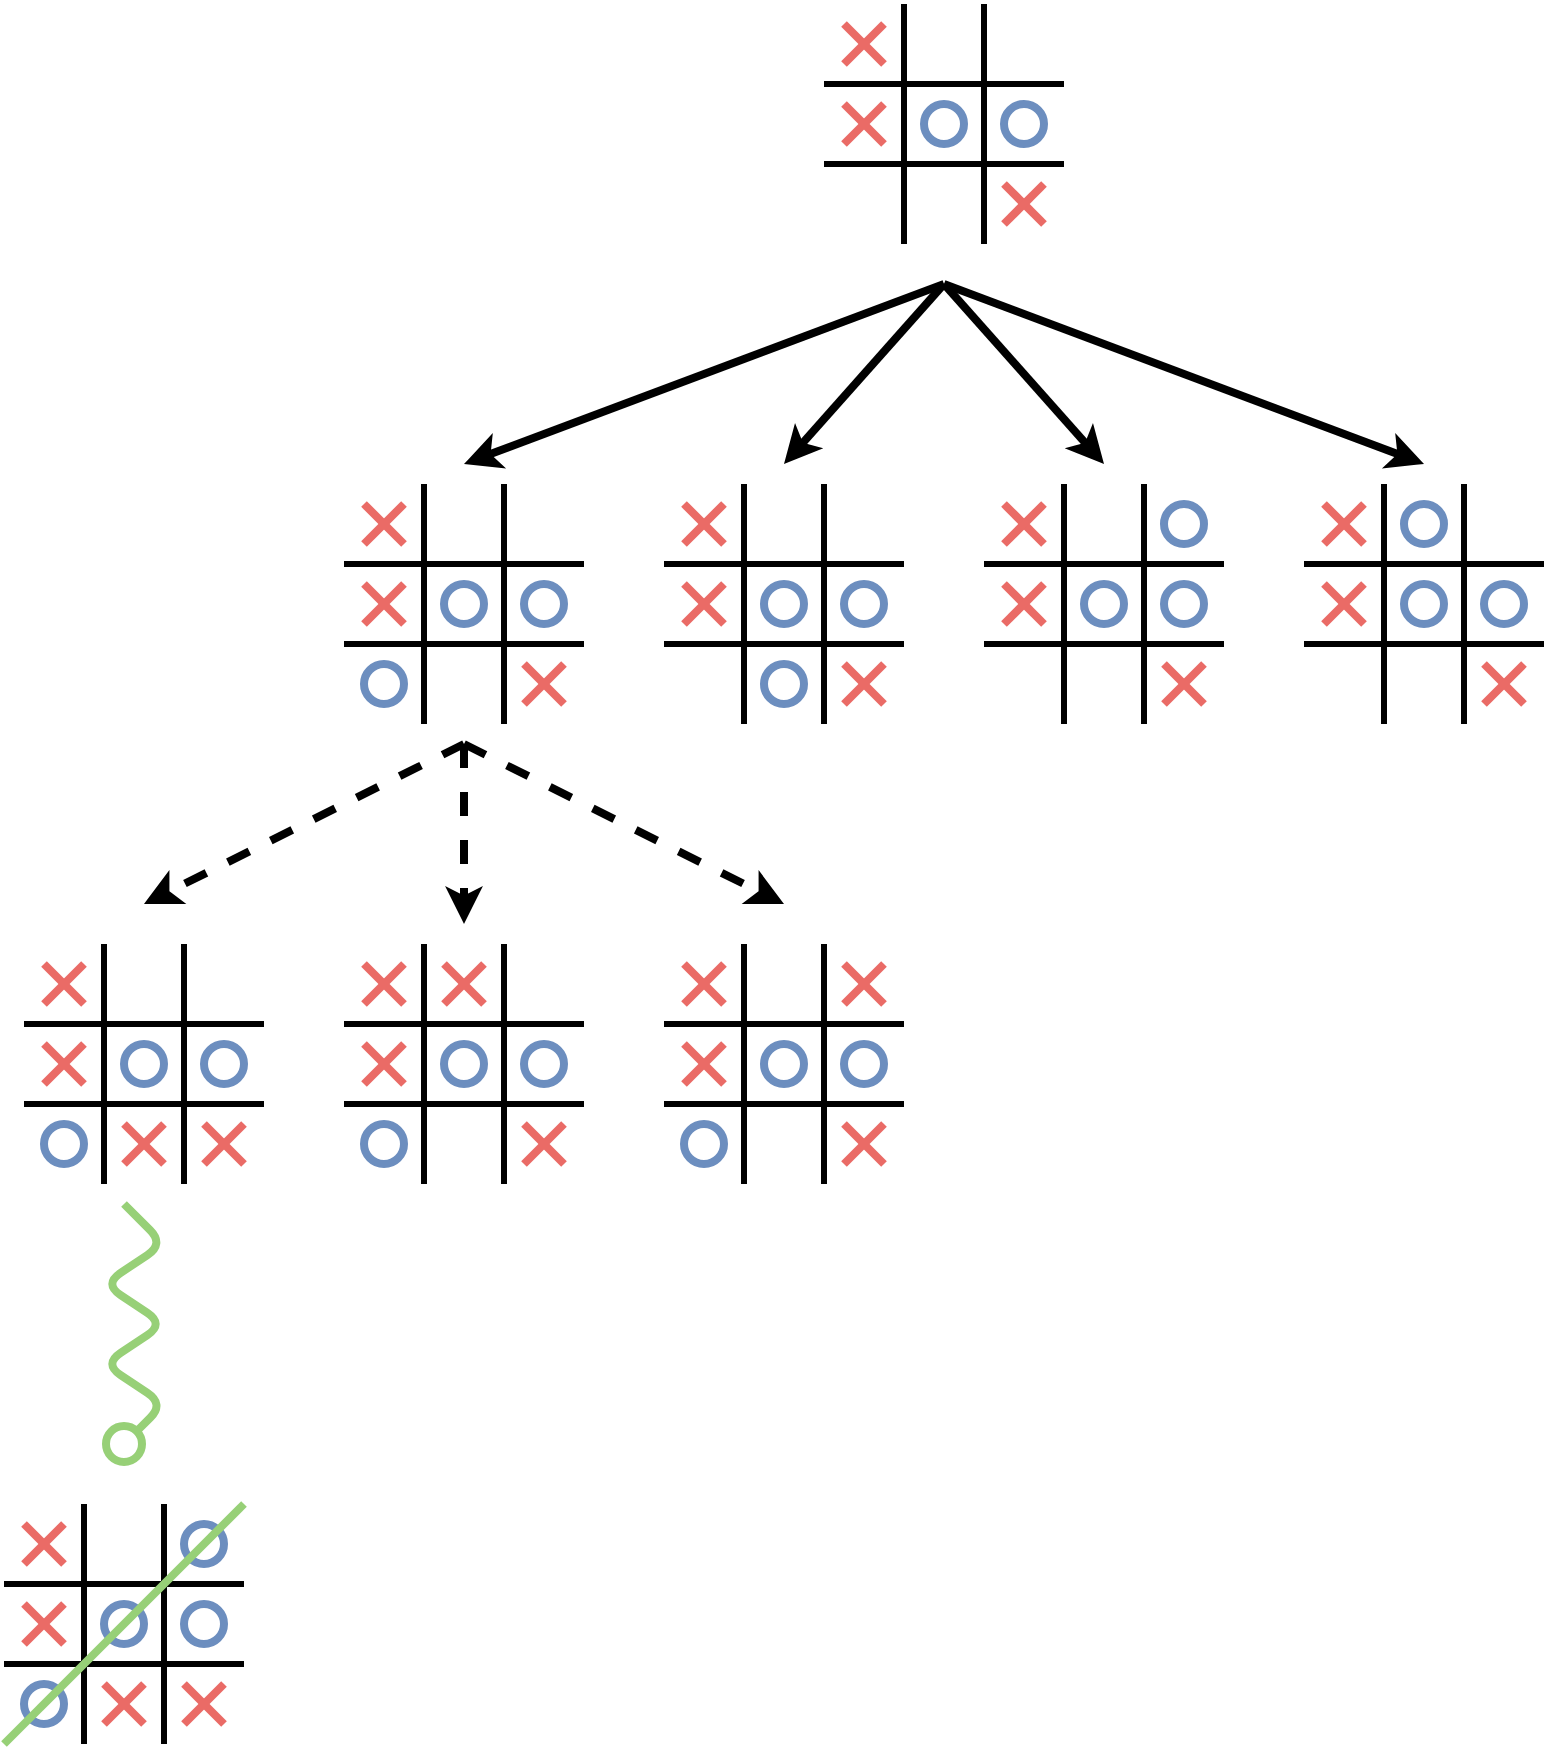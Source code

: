<mxfile version="24.4.4" type="github">
  <diagram name="Page-1" id="SISweQ8Bqux42_zxr5zN">
    <mxGraphModel dx="2537" dy="919" grid="1" gridSize="10" guides="1" tooltips="1" connect="1" arrows="1" fold="1" page="1" pageScale="1" pageWidth="850" pageHeight="1100" math="0" shadow="0">
      <root>
        <mxCell id="0" />
        <mxCell id="1" parent="0" />
        <mxCell id="MDt-v6_xJpglvtA8Ejr1-1" value="" style="endArrow=none;html=1;rounded=0;strokeWidth=3;fontSize=15;" edge="1" parent="1">
          <mxGeometry width="50" height="50" relative="1" as="geometry">
            <mxPoint x="410" y="220" as="sourcePoint" />
            <mxPoint x="410" y="100" as="targetPoint" />
          </mxGeometry>
        </mxCell>
        <mxCell id="MDt-v6_xJpglvtA8Ejr1-2" value="" style="endArrow=none;html=1;rounded=0;strokeWidth=3;fontSize=15;" edge="1" parent="1">
          <mxGeometry width="50" height="50" relative="1" as="geometry">
            <mxPoint x="370" y="180" as="sourcePoint" />
            <mxPoint x="490" y="180" as="targetPoint" />
          </mxGeometry>
        </mxCell>
        <mxCell id="MDt-v6_xJpglvtA8Ejr1-3" value="" style="endArrow=none;html=1;rounded=0;strokeWidth=3;fontSize=15;" edge="1" parent="1">
          <mxGeometry width="50" height="50" relative="1" as="geometry">
            <mxPoint x="450" y="220" as="sourcePoint" />
            <mxPoint x="450" y="100" as="targetPoint" />
          </mxGeometry>
        </mxCell>
        <mxCell id="MDt-v6_xJpglvtA8Ejr1-4" value="" style="endArrow=none;html=1;rounded=0;strokeWidth=3;fontSize=15;" edge="1" parent="1">
          <mxGeometry width="50" height="50" relative="1" as="geometry">
            <mxPoint x="370" y="140" as="sourcePoint" />
            <mxPoint x="490" y="140" as="targetPoint" />
          </mxGeometry>
        </mxCell>
        <mxCell id="MDt-v6_xJpglvtA8Ejr1-5" value="" style="ellipse;whiteSpace=wrap;html=1;perimeterSpacing=0;strokeWidth=4;fillColor=none;strokeColor=#6c8ebf;fontSize=15;" vertex="1" parent="1">
          <mxGeometry x="460" y="150" width="20" height="20" as="geometry" />
        </mxCell>
        <mxCell id="MDt-v6_xJpglvtA8Ejr1-6" value="" style="endArrow=none;html=1;rounded=0;strokeWidth=4;strokeColor=#EA6B66;fontSize=15;" edge="1" parent="1">
          <mxGeometry width="50" height="50" relative="1" as="geometry">
            <mxPoint x="460" y="190" as="sourcePoint" />
            <mxPoint x="480" y="210" as="targetPoint" />
          </mxGeometry>
        </mxCell>
        <mxCell id="MDt-v6_xJpglvtA8Ejr1-7" value="" style="endArrow=none;html=1;rounded=0;strokeWidth=4;strokeColor=#EA6B66;fontSize=15;" edge="1" parent="1">
          <mxGeometry width="50" height="50" relative="1" as="geometry">
            <mxPoint x="460" y="210" as="sourcePoint" />
            <mxPoint x="480" y="190" as="targetPoint" />
          </mxGeometry>
        </mxCell>
        <mxCell id="MDt-v6_xJpglvtA8Ejr1-8" value="" style="endArrow=none;html=1;rounded=0;strokeWidth=4;strokeColor=#EA6B66;fontSize=15;" edge="1" parent="1">
          <mxGeometry width="50" height="50" relative="1" as="geometry">
            <mxPoint x="380" y="110" as="sourcePoint" />
            <mxPoint x="400" y="130" as="targetPoint" />
          </mxGeometry>
        </mxCell>
        <mxCell id="MDt-v6_xJpglvtA8Ejr1-9" value="" style="endArrow=none;html=1;rounded=0;strokeWidth=4;strokeColor=#EA6B66;fontSize=15;" edge="1" parent="1">
          <mxGeometry width="50" height="50" relative="1" as="geometry">
            <mxPoint x="380" y="130" as="sourcePoint" />
            <mxPoint x="400" y="110" as="targetPoint" />
          </mxGeometry>
        </mxCell>
        <mxCell id="MDt-v6_xJpglvtA8Ejr1-10" value="" style="ellipse;whiteSpace=wrap;html=1;perimeterSpacing=0;strokeWidth=4;fillColor=none;strokeColor=#6c8ebf;fontSize=15;" vertex="1" parent="1">
          <mxGeometry x="420" y="150" width="20" height="20" as="geometry" />
        </mxCell>
        <mxCell id="MDt-v6_xJpglvtA8Ejr1-11" value="" style="endArrow=none;html=1;rounded=0;strokeWidth=4;strokeColor=#EA6B66;fontSize=15;" edge="1" parent="1">
          <mxGeometry width="50" height="50" relative="1" as="geometry">
            <mxPoint x="380" y="150" as="sourcePoint" />
            <mxPoint x="400" y="170" as="targetPoint" />
          </mxGeometry>
        </mxCell>
        <mxCell id="MDt-v6_xJpglvtA8Ejr1-12" value="" style="endArrow=none;html=1;rounded=0;strokeWidth=4;strokeColor=#EA6B66;fontSize=15;" edge="1" parent="1">
          <mxGeometry width="50" height="50" relative="1" as="geometry">
            <mxPoint x="380" y="170" as="sourcePoint" />
            <mxPoint x="400" y="150" as="targetPoint" />
          </mxGeometry>
        </mxCell>
        <mxCell id="MDt-v6_xJpglvtA8Ejr1-13" value="" style="endArrow=none;html=1;rounded=0;strokeWidth=3;fontSize=15;" edge="1" parent="1">
          <mxGeometry width="50" height="50" relative="1" as="geometry">
            <mxPoint x="330" y="460" as="sourcePoint" />
            <mxPoint x="330" y="340" as="targetPoint" />
          </mxGeometry>
        </mxCell>
        <mxCell id="MDt-v6_xJpglvtA8Ejr1-14" value="" style="endArrow=none;html=1;rounded=0;strokeWidth=3;fontSize=15;" edge="1" parent="1">
          <mxGeometry width="50" height="50" relative="1" as="geometry">
            <mxPoint x="290" y="420" as="sourcePoint" />
            <mxPoint x="410" y="420" as="targetPoint" />
          </mxGeometry>
        </mxCell>
        <mxCell id="MDt-v6_xJpglvtA8Ejr1-15" value="" style="endArrow=none;html=1;rounded=0;strokeWidth=3;fontSize=15;" edge="1" parent="1">
          <mxGeometry width="50" height="50" relative="1" as="geometry">
            <mxPoint x="370" y="460" as="sourcePoint" />
            <mxPoint x="370" y="340" as="targetPoint" />
          </mxGeometry>
        </mxCell>
        <mxCell id="MDt-v6_xJpglvtA8Ejr1-16" value="" style="endArrow=none;html=1;rounded=0;strokeWidth=3;fontSize=15;" edge="1" parent="1">
          <mxGeometry width="50" height="50" relative="1" as="geometry">
            <mxPoint x="290" y="380" as="sourcePoint" />
            <mxPoint x="410" y="380" as="targetPoint" />
          </mxGeometry>
        </mxCell>
        <mxCell id="MDt-v6_xJpglvtA8Ejr1-17" value="" style="ellipse;whiteSpace=wrap;html=1;perimeterSpacing=0;strokeWidth=4;fillColor=none;strokeColor=#6c8ebf;fontSize=15;" vertex="1" parent="1">
          <mxGeometry x="380" y="390" width="20" height="20" as="geometry" />
        </mxCell>
        <mxCell id="MDt-v6_xJpglvtA8Ejr1-18" value="" style="endArrow=none;html=1;rounded=0;strokeWidth=4;strokeColor=#EA6B66;fontSize=15;" edge="1" parent="1">
          <mxGeometry width="50" height="50" relative="1" as="geometry">
            <mxPoint x="380" y="430" as="sourcePoint" />
            <mxPoint x="400" y="450" as="targetPoint" />
          </mxGeometry>
        </mxCell>
        <mxCell id="MDt-v6_xJpglvtA8Ejr1-19" value="" style="endArrow=none;html=1;rounded=0;strokeWidth=4;strokeColor=#EA6B66;fontSize=15;" edge="1" parent="1">
          <mxGeometry width="50" height="50" relative="1" as="geometry">
            <mxPoint x="380" y="450" as="sourcePoint" />
            <mxPoint x="400" y="430" as="targetPoint" />
          </mxGeometry>
        </mxCell>
        <mxCell id="MDt-v6_xJpglvtA8Ejr1-20" value="" style="endArrow=none;html=1;rounded=0;strokeWidth=4;strokeColor=#EA6B66;fontSize=15;" edge="1" parent="1">
          <mxGeometry width="50" height="50" relative="1" as="geometry">
            <mxPoint x="300" y="350" as="sourcePoint" />
            <mxPoint x="320" y="370" as="targetPoint" />
          </mxGeometry>
        </mxCell>
        <mxCell id="MDt-v6_xJpglvtA8Ejr1-21" value="" style="endArrow=none;html=1;rounded=0;strokeWidth=4;strokeColor=#EA6B66;fontSize=15;" edge="1" parent="1">
          <mxGeometry width="50" height="50" relative="1" as="geometry">
            <mxPoint x="300" y="370" as="sourcePoint" />
            <mxPoint x="320" y="350" as="targetPoint" />
          </mxGeometry>
        </mxCell>
        <mxCell id="MDt-v6_xJpglvtA8Ejr1-22" value="" style="ellipse;whiteSpace=wrap;html=1;perimeterSpacing=0;strokeWidth=4;fillColor=none;strokeColor=#6c8ebf;fontSize=15;" vertex="1" parent="1">
          <mxGeometry x="340" y="390" width="20" height="20" as="geometry" />
        </mxCell>
        <mxCell id="MDt-v6_xJpglvtA8Ejr1-23" value="" style="endArrow=none;html=1;rounded=0;strokeWidth=4;strokeColor=#EA6B66;fontSize=15;" edge="1" parent="1">
          <mxGeometry width="50" height="50" relative="1" as="geometry">
            <mxPoint x="300" y="390" as="sourcePoint" />
            <mxPoint x="320" y="410" as="targetPoint" />
          </mxGeometry>
        </mxCell>
        <mxCell id="MDt-v6_xJpglvtA8Ejr1-24" value="" style="endArrow=none;html=1;rounded=0;strokeWidth=4;strokeColor=#EA6B66;fontSize=15;" edge="1" parent="1">
          <mxGeometry width="50" height="50" relative="1" as="geometry">
            <mxPoint x="300" y="410" as="sourcePoint" />
            <mxPoint x="320" y="390" as="targetPoint" />
          </mxGeometry>
        </mxCell>
        <mxCell id="MDt-v6_xJpglvtA8Ejr1-25" value="" style="endArrow=none;html=1;rounded=0;strokeWidth=3;fontSize=15;" edge="1" parent="1">
          <mxGeometry width="50" height="50" relative="1" as="geometry">
            <mxPoint x="170" y="460" as="sourcePoint" />
            <mxPoint x="170" y="340" as="targetPoint" />
          </mxGeometry>
        </mxCell>
        <mxCell id="MDt-v6_xJpglvtA8Ejr1-26" value="" style="endArrow=none;html=1;rounded=0;strokeWidth=3;fontSize=15;" edge="1" parent="1">
          <mxGeometry width="50" height="50" relative="1" as="geometry">
            <mxPoint x="130" y="420" as="sourcePoint" />
            <mxPoint x="250" y="420" as="targetPoint" />
          </mxGeometry>
        </mxCell>
        <mxCell id="MDt-v6_xJpglvtA8Ejr1-27" value="" style="endArrow=none;html=1;rounded=0;strokeWidth=3;fontSize=15;" edge="1" parent="1">
          <mxGeometry width="50" height="50" relative="1" as="geometry">
            <mxPoint x="210" y="460" as="sourcePoint" />
            <mxPoint x="210" y="340" as="targetPoint" />
          </mxGeometry>
        </mxCell>
        <mxCell id="MDt-v6_xJpglvtA8Ejr1-28" value="" style="endArrow=none;html=1;rounded=0;strokeWidth=3;fontSize=15;" edge="1" parent="1">
          <mxGeometry width="50" height="50" relative="1" as="geometry">
            <mxPoint x="130" y="380" as="sourcePoint" />
            <mxPoint x="250" y="380" as="targetPoint" />
          </mxGeometry>
        </mxCell>
        <mxCell id="MDt-v6_xJpglvtA8Ejr1-29" value="" style="ellipse;whiteSpace=wrap;html=1;perimeterSpacing=0;strokeWidth=4;fillColor=none;strokeColor=#6c8ebf;fontSize=15;" vertex="1" parent="1">
          <mxGeometry x="220" y="390" width="20" height="20" as="geometry" />
        </mxCell>
        <mxCell id="MDt-v6_xJpglvtA8Ejr1-30" value="" style="endArrow=none;html=1;rounded=0;strokeWidth=4;strokeColor=#EA6B66;fontSize=15;" edge="1" parent="1">
          <mxGeometry width="50" height="50" relative="1" as="geometry">
            <mxPoint x="220" y="430" as="sourcePoint" />
            <mxPoint x="240" y="450" as="targetPoint" />
          </mxGeometry>
        </mxCell>
        <mxCell id="MDt-v6_xJpglvtA8Ejr1-31" value="" style="endArrow=none;html=1;rounded=0;strokeWidth=4;strokeColor=#EA6B66;fontSize=15;" edge="1" parent="1">
          <mxGeometry width="50" height="50" relative="1" as="geometry">
            <mxPoint x="220" y="450" as="sourcePoint" />
            <mxPoint x="240" y="430" as="targetPoint" />
          </mxGeometry>
        </mxCell>
        <mxCell id="MDt-v6_xJpglvtA8Ejr1-32" value="" style="endArrow=none;html=1;rounded=0;strokeWidth=4;strokeColor=#EA6B66;fontSize=15;" edge="1" parent="1">
          <mxGeometry width="50" height="50" relative="1" as="geometry">
            <mxPoint x="140" y="350" as="sourcePoint" />
            <mxPoint x="160" y="370" as="targetPoint" />
          </mxGeometry>
        </mxCell>
        <mxCell id="MDt-v6_xJpglvtA8Ejr1-33" value="" style="endArrow=none;html=1;rounded=0;strokeWidth=4;strokeColor=#EA6B66;fontSize=15;" edge="1" parent="1">
          <mxGeometry width="50" height="50" relative="1" as="geometry">
            <mxPoint x="140" y="370" as="sourcePoint" />
            <mxPoint x="160" y="350" as="targetPoint" />
          </mxGeometry>
        </mxCell>
        <mxCell id="MDt-v6_xJpglvtA8Ejr1-34" value="" style="ellipse;whiteSpace=wrap;html=1;perimeterSpacing=0;strokeWidth=4;fillColor=none;strokeColor=#6c8ebf;fontSize=15;" vertex="1" parent="1">
          <mxGeometry x="180" y="390" width="20" height="20" as="geometry" />
        </mxCell>
        <mxCell id="MDt-v6_xJpglvtA8Ejr1-35" value="" style="endArrow=none;html=1;rounded=0;strokeWidth=4;strokeColor=#EA6B66;fontSize=15;" edge="1" parent="1">
          <mxGeometry width="50" height="50" relative="1" as="geometry">
            <mxPoint x="140" y="390" as="sourcePoint" />
            <mxPoint x="160" y="410" as="targetPoint" />
          </mxGeometry>
        </mxCell>
        <mxCell id="MDt-v6_xJpglvtA8Ejr1-36" value="" style="endArrow=none;html=1;rounded=0;strokeWidth=4;strokeColor=#EA6B66;fontSize=15;" edge="1" parent="1">
          <mxGeometry width="50" height="50" relative="1" as="geometry">
            <mxPoint x="140" y="410" as="sourcePoint" />
            <mxPoint x="160" y="390" as="targetPoint" />
          </mxGeometry>
        </mxCell>
        <mxCell id="MDt-v6_xJpglvtA8Ejr1-37" value="" style="endArrow=none;html=1;rounded=0;strokeWidth=3;fontSize=15;" edge="1" parent="1">
          <mxGeometry width="50" height="50" relative="1" as="geometry">
            <mxPoint x="490" y="460" as="sourcePoint" />
            <mxPoint x="490" y="340" as="targetPoint" />
          </mxGeometry>
        </mxCell>
        <mxCell id="MDt-v6_xJpglvtA8Ejr1-38" value="" style="endArrow=none;html=1;rounded=0;strokeWidth=3;fontSize=15;" edge="1" parent="1">
          <mxGeometry width="50" height="50" relative="1" as="geometry">
            <mxPoint x="450" y="420" as="sourcePoint" />
            <mxPoint x="570" y="420" as="targetPoint" />
          </mxGeometry>
        </mxCell>
        <mxCell id="MDt-v6_xJpglvtA8Ejr1-39" value="" style="endArrow=none;html=1;rounded=0;strokeWidth=3;fontSize=15;" edge="1" parent="1">
          <mxGeometry width="50" height="50" relative="1" as="geometry">
            <mxPoint x="530" y="460" as="sourcePoint" />
            <mxPoint x="530" y="340" as="targetPoint" />
          </mxGeometry>
        </mxCell>
        <mxCell id="MDt-v6_xJpglvtA8Ejr1-40" value="" style="endArrow=none;html=1;rounded=0;strokeWidth=3;fontSize=15;" edge="1" parent="1">
          <mxGeometry width="50" height="50" relative="1" as="geometry">
            <mxPoint x="450" y="380" as="sourcePoint" />
            <mxPoint x="570" y="380" as="targetPoint" />
          </mxGeometry>
        </mxCell>
        <mxCell id="MDt-v6_xJpglvtA8Ejr1-41" value="" style="ellipse;whiteSpace=wrap;html=1;perimeterSpacing=0;strokeWidth=4;fillColor=none;strokeColor=#6c8ebf;fontSize=15;" vertex="1" parent="1">
          <mxGeometry x="540" y="390" width="20" height="20" as="geometry" />
        </mxCell>
        <mxCell id="MDt-v6_xJpglvtA8Ejr1-42" value="" style="endArrow=none;html=1;rounded=0;strokeWidth=4;strokeColor=#EA6B66;fontSize=15;" edge="1" parent="1">
          <mxGeometry width="50" height="50" relative="1" as="geometry">
            <mxPoint x="540" y="430" as="sourcePoint" />
            <mxPoint x="560" y="450" as="targetPoint" />
          </mxGeometry>
        </mxCell>
        <mxCell id="MDt-v6_xJpglvtA8Ejr1-43" value="" style="endArrow=none;html=1;rounded=0;strokeWidth=4;strokeColor=#EA6B66;fontSize=15;" edge="1" parent="1">
          <mxGeometry width="50" height="50" relative="1" as="geometry">
            <mxPoint x="540" y="450" as="sourcePoint" />
            <mxPoint x="560" y="430" as="targetPoint" />
          </mxGeometry>
        </mxCell>
        <mxCell id="MDt-v6_xJpglvtA8Ejr1-44" value="" style="endArrow=none;html=1;rounded=0;strokeWidth=4;strokeColor=#EA6B66;fontSize=15;" edge="1" parent="1">
          <mxGeometry width="50" height="50" relative="1" as="geometry">
            <mxPoint x="460" y="350" as="sourcePoint" />
            <mxPoint x="480" y="370" as="targetPoint" />
          </mxGeometry>
        </mxCell>
        <mxCell id="MDt-v6_xJpglvtA8Ejr1-45" value="" style="endArrow=none;html=1;rounded=0;strokeWidth=4;strokeColor=#EA6B66;fontSize=15;" edge="1" parent="1">
          <mxGeometry width="50" height="50" relative="1" as="geometry">
            <mxPoint x="460" y="370" as="sourcePoint" />
            <mxPoint x="480" y="350" as="targetPoint" />
          </mxGeometry>
        </mxCell>
        <mxCell id="MDt-v6_xJpglvtA8Ejr1-46" value="" style="ellipse;whiteSpace=wrap;html=1;perimeterSpacing=0;strokeWidth=4;fillColor=none;strokeColor=#6c8ebf;fontSize=15;" vertex="1" parent="1">
          <mxGeometry x="500" y="390" width="20" height="20" as="geometry" />
        </mxCell>
        <mxCell id="MDt-v6_xJpglvtA8Ejr1-47" value="" style="endArrow=none;html=1;rounded=0;strokeWidth=4;strokeColor=#EA6B66;fontSize=15;" edge="1" parent="1">
          <mxGeometry width="50" height="50" relative="1" as="geometry">
            <mxPoint x="460" y="390" as="sourcePoint" />
            <mxPoint x="480" y="410" as="targetPoint" />
          </mxGeometry>
        </mxCell>
        <mxCell id="MDt-v6_xJpglvtA8Ejr1-48" value="" style="endArrow=none;html=1;rounded=0;strokeWidth=4;strokeColor=#EA6B66;fontSize=15;" edge="1" parent="1">
          <mxGeometry width="50" height="50" relative="1" as="geometry">
            <mxPoint x="460" y="410" as="sourcePoint" />
            <mxPoint x="480" y="390" as="targetPoint" />
          </mxGeometry>
        </mxCell>
        <mxCell id="MDt-v6_xJpglvtA8Ejr1-49" value="" style="ellipse;whiteSpace=wrap;html=1;perimeterSpacing=0;strokeWidth=4;fillColor=none;strokeColor=#6c8ebf;fontSize=15;" vertex="1" parent="1">
          <mxGeometry x="140" y="430" width="20" height="20" as="geometry" />
        </mxCell>
        <mxCell id="MDt-v6_xJpglvtA8Ejr1-50" value="" style="ellipse;whiteSpace=wrap;html=1;perimeterSpacing=0;strokeWidth=4;fillColor=none;strokeColor=#6c8ebf;fontSize=15;" vertex="1" parent="1">
          <mxGeometry x="340" y="430" width="20" height="20" as="geometry" />
        </mxCell>
        <mxCell id="MDt-v6_xJpglvtA8Ejr1-51" value="" style="ellipse;whiteSpace=wrap;html=1;perimeterSpacing=0;strokeWidth=4;fillColor=none;strokeColor=#6c8ebf;fontSize=15;" vertex="1" parent="1">
          <mxGeometry x="540" y="350" width="20" height="20" as="geometry" />
        </mxCell>
        <mxCell id="MDt-v6_xJpglvtA8Ejr1-52" value="" style="endArrow=classic;html=1;rounded=0;strokeWidth=4;" edge="1" parent="1">
          <mxGeometry width="50" height="50" relative="1" as="geometry">
            <mxPoint x="430" y="240" as="sourcePoint" />
            <mxPoint x="190" y="330" as="targetPoint" />
          </mxGeometry>
        </mxCell>
        <mxCell id="MDt-v6_xJpglvtA8Ejr1-53" value="" style="endArrow=classic;html=1;rounded=0;strokeWidth=4;" edge="1" parent="1">
          <mxGeometry width="50" height="50" relative="1" as="geometry">
            <mxPoint x="430" y="240" as="sourcePoint" />
            <mxPoint x="510" y="330" as="targetPoint" />
          </mxGeometry>
        </mxCell>
        <mxCell id="MDt-v6_xJpglvtA8Ejr1-54" value="" style="endArrow=classic;html=1;rounded=0;strokeWidth=4;" edge="1" parent="1">
          <mxGeometry width="50" height="50" relative="1" as="geometry">
            <mxPoint x="430" y="240" as="sourcePoint" />
            <mxPoint x="350" y="330" as="targetPoint" />
          </mxGeometry>
        </mxCell>
        <mxCell id="MDt-v6_xJpglvtA8Ejr1-55" value="" style="endArrow=none;html=1;rounded=0;strokeWidth=3;fontSize=15;" edge="1" parent="1">
          <mxGeometry width="50" height="50" relative="1" as="geometry">
            <mxPoint x="650" y="460" as="sourcePoint" />
            <mxPoint x="650" y="340" as="targetPoint" />
          </mxGeometry>
        </mxCell>
        <mxCell id="MDt-v6_xJpglvtA8Ejr1-56" value="" style="endArrow=none;html=1;rounded=0;strokeWidth=3;fontSize=15;" edge="1" parent="1">
          <mxGeometry width="50" height="50" relative="1" as="geometry">
            <mxPoint x="610" y="420" as="sourcePoint" />
            <mxPoint x="730" y="420" as="targetPoint" />
          </mxGeometry>
        </mxCell>
        <mxCell id="MDt-v6_xJpglvtA8Ejr1-57" value="" style="endArrow=none;html=1;rounded=0;strokeWidth=3;fontSize=15;" edge="1" parent="1">
          <mxGeometry width="50" height="50" relative="1" as="geometry">
            <mxPoint x="690" y="460" as="sourcePoint" />
            <mxPoint x="690" y="340" as="targetPoint" />
          </mxGeometry>
        </mxCell>
        <mxCell id="MDt-v6_xJpglvtA8Ejr1-58" value="" style="endArrow=none;html=1;rounded=0;strokeWidth=3;fontSize=15;" edge="1" parent="1">
          <mxGeometry width="50" height="50" relative="1" as="geometry">
            <mxPoint x="610" y="380" as="sourcePoint" />
            <mxPoint x="730" y="380" as="targetPoint" />
          </mxGeometry>
        </mxCell>
        <mxCell id="MDt-v6_xJpglvtA8Ejr1-59" value="" style="ellipse;whiteSpace=wrap;html=1;perimeterSpacing=0;strokeWidth=4;fillColor=none;strokeColor=#6c8ebf;fontSize=15;" vertex="1" parent="1">
          <mxGeometry x="700" y="390" width="20" height="20" as="geometry" />
        </mxCell>
        <mxCell id="MDt-v6_xJpglvtA8Ejr1-60" value="" style="endArrow=none;html=1;rounded=0;strokeWidth=4;strokeColor=#EA6B66;fontSize=15;" edge="1" parent="1">
          <mxGeometry width="50" height="50" relative="1" as="geometry">
            <mxPoint x="700" y="430" as="sourcePoint" />
            <mxPoint x="720" y="450" as="targetPoint" />
          </mxGeometry>
        </mxCell>
        <mxCell id="MDt-v6_xJpglvtA8Ejr1-61" value="" style="endArrow=none;html=1;rounded=0;strokeWidth=4;strokeColor=#EA6B66;fontSize=15;" edge="1" parent="1">
          <mxGeometry width="50" height="50" relative="1" as="geometry">
            <mxPoint x="700" y="450" as="sourcePoint" />
            <mxPoint x="720" y="430" as="targetPoint" />
          </mxGeometry>
        </mxCell>
        <mxCell id="MDt-v6_xJpglvtA8Ejr1-62" value="" style="endArrow=none;html=1;rounded=0;strokeWidth=4;strokeColor=#EA6B66;fontSize=15;" edge="1" parent="1">
          <mxGeometry width="50" height="50" relative="1" as="geometry">
            <mxPoint x="620" y="350" as="sourcePoint" />
            <mxPoint x="640" y="370" as="targetPoint" />
          </mxGeometry>
        </mxCell>
        <mxCell id="MDt-v6_xJpglvtA8Ejr1-63" value="" style="endArrow=none;html=1;rounded=0;strokeWidth=4;strokeColor=#EA6B66;fontSize=15;" edge="1" parent="1">
          <mxGeometry width="50" height="50" relative="1" as="geometry">
            <mxPoint x="620" y="370" as="sourcePoint" />
            <mxPoint x="640" y="350" as="targetPoint" />
          </mxGeometry>
        </mxCell>
        <mxCell id="MDt-v6_xJpglvtA8Ejr1-64" value="" style="ellipse;whiteSpace=wrap;html=1;perimeterSpacing=0;strokeWidth=4;fillColor=none;strokeColor=#6c8ebf;fontSize=15;" vertex="1" parent="1">
          <mxGeometry x="660" y="390" width="20" height="20" as="geometry" />
        </mxCell>
        <mxCell id="MDt-v6_xJpglvtA8Ejr1-65" value="" style="endArrow=none;html=1;rounded=0;strokeWidth=4;strokeColor=#EA6B66;fontSize=15;" edge="1" parent="1">
          <mxGeometry width="50" height="50" relative="1" as="geometry">
            <mxPoint x="620" y="390" as="sourcePoint" />
            <mxPoint x="640" y="410" as="targetPoint" />
          </mxGeometry>
        </mxCell>
        <mxCell id="MDt-v6_xJpglvtA8Ejr1-66" value="" style="endArrow=none;html=1;rounded=0;strokeWidth=4;strokeColor=#EA6B66;fontSize=15;" edge="1" parent="1">
          <mxGeometry width="50" height="50" relative="1" as="geometry">
            <mxPoint x="620" y="410" as="sourcePoint" />
            <mxPoint x="640" y="390" as="targetPoint" />
          </mxGeometry>
        </mxCell>
        <mxCell id="MDt-v6_xJpglvtA8Ejr1-67" value="" style="ellipse;whiteSpace=wrap;html=1;perimeterSpacing=0;strokeWidth=4;fillColor=none;strokeColor=#6c8ebf;fontSize=15;" vertex="1" parent="1">
          <mxGeometry x="660" y="350" width="20" height="20" as="geometry" />
        </mxCell>
        <mxCell id="MDt-v6_xJpglvtA8Ejr1-68" value="" style="endArrow=classic;html=1;rounded=0;strokeWidth=4;" edge="1" parent="1">
          <mxGeometry width="50" height="50" relative="1" as="geometry">
            <mxPoint x="430" y="240" as="sourcePoint" />
            <mxPoint x="670" y="330" as="targetPoint" />
          </mxGeometry>
        </mxCell>
        <mxCell id="MDt-v6_xJpglvtA8Ejr1-69" value="" style="endArrow=classic;html=1;rounded=0;strokeWidth=4;strokeColor=#000000;dashed=1;" edge="1" parent="1">
          <mxGeometry width="50" height="50" relative="1" as="geometry">
            <mxPoint x="190" y="470" as="sourcePoint" />
            <mxPoint x="190" y="560" as="targetPoint" />
          </mxGeometry>
        </mxCell>
        <mxCell id="MDt-v6_xJpglvtA8Ejr1-70" value="" style="endArrow=none;html=1;rounded=0;strokeWidth=3;fontSize=15;" edge="1" parent="1">
          <mxGeometry width="50" height="50" relative="1" as="geometry">
            <mxPoint x="170" y="690" as="sourcePoint" />
            <mxPoint x="170" y="570" as="targetPoint" />
          </mxGeometry>
        </mxCell>
        <mxCell id="MDt-v6_xJpglvtA8Ejr1-71" value="" style="endArrow=none;html=1;rounded=0;strokeWidth=3;fontSize=15;" edge="1" parent="1">
          <mxGeometry width="50" height="50" relative="1" as="geometry">
            <mxPoint x="130" y="650" as="sourcePoint" />
            <mxPoint x="250" y="650" as="targetPoint" />
          </mxGeometry>
        </mxCell>
        <mxCell id="MDt-v6_xJpglvtA8Ejr1-72" value="" style="endArrow=none;html=1;rounded=0;strokeWidth=3;fontSize=15;" edge="1" parent="1">
          <mxGeometry width="50" height="50" relative="1" as="geometry">
            <mxPoint x="210" y="690" as="sourcePoint" />
            <mxPoint x="210" y="570" as="targetPoint" />
          </mxGeometry>
        </mxCell>
        <mxCell id="MDt-v6_xJpglvtA8Ejr1-73" value="" style="endArrow=none;html=1;rounded=0;strokeWidth=3;fontSize=15;" edge="1" parent="1">
          <mxGeometry width="50" height="50" relative="1" as="geometry">
            <mxPoint x="130" y="610" as="sourcePoint" />
            <mxPoint x="250" y="610" as="targetPoint" />
          </mxGeometry>
        </mxCell>
        <mxCell id="MDt-v6_xJpglvtA8Ejr1-74" value="" style="ellipse;whiteSpace=wrap;html=1;perimeterSpacing=0;strokeWidth=4;fillColor=none;strokeColor=#6c8ebf;fontSize=15;" vertex="1" parent="1">
          <mxGeometry x="220" y="620" width="20" height="20" as="geometry" />
        </mxCell>
        <mxCell id="MDt-v6_xJpglvtA8Ejr1-75" value="" style="endArrow=none;html=1;rounded=0;strokeWidth=4;strokeColor=#EA6B66;fontSize=15;" edge="1" parent="1">
          <mxGeometry width="50" height="50" relative="1" as="geometry">
            <mxPoint x="220" y="660" as="sourcePoint" />
            <mxPoint x="240" y="680" as="targetPoint" />
          </mxGeometry>
        </mxCell>
        <mxCell id="MDt-v6_xJpglvtA8Ejr1-76" value="" style="endArrow=none;html=1;rounded=0;strokeWidth=4;strokeColor=#EA6B66;fontSize=15;" edge="1" parent="1">
          <mxGeometry width="50" height="50" relative="1" as="geometry">
            <mxPoint x="220" y="680" as="sourcePoint" />
            <mxPoint x="240" y="660" as="targetPoint" />
          </mxGeometry>
        </mxCell>
        <mxCell id="MDt-v6_xJpglvtA8Ejr1-77" value="" style="endArrow=none;html=1;rounded=0;strokeWidth=4;strokeColor=#EA6B66;fontSize=15;" edge="1" parent="1">
          <mxGeometry width="50" height="50" relative="1" as="geometry">
            <mxPoint x="140" y="580" as="sourcePoint" />
            <mxPoint x="160" y="600" as="targetPoint" />
          </mxGeometry>
        </mxCell>
        <mxCell id="MDt-v6_xJpglvtA8Ejr1-78" value="" style="endArrow=none;html=1;rounded=0;strokeWidth=4;strokeColor=#EA6B66;fontSize=15;" edge="1" parent="1">
          <mxGeometry width="50" height="50" relative="1" as="geometry">
            <mxPoint x="140" y="600" as="sourcePoint" />
            <mxPoint x="160" y="580" as="targetPoint" />
          </mxGeometry>
        </mxCell>
        <mxCell id="MDt-v6_xJpglvtA8Ejr1-79" value="" style="ellipse;whiteSpace=wrap;html=1;perimeterSpacing=0;strokeWidth=4;fillColor=none;strokeColor=#6c8ebf;fontSize=15;" vertex="1" parent="1">
          <mxGeometry x="180" y="620" width="20" height="20" as="geometry" />
        </mxCell>
        <mxCell id="MDt-v6_xJpglvtA8Ejr1-80" value="" style="endArrow=none;html=1;rounded=0;strokeWidth=4;strokeColor=#EA6B66;fontSize=15;" edge="1" parent="1">
          <mxGeometry width="50" height="50" relative="1" as="geometry">
            <mxPoint x="140" y="620" as="sourcePoint" />
            <mxPoint x="160" y="640" as="targetPoint" />
          </mxGeometry>
        </mxCell>
        <mxCell id="MDt-v6_xJpglvtA8Ejr1-81" value="" style="endArrow=none;html=1;rounded=0;strokeWidth=4;strokeColor=#EA6B66;fontSize=15;" edge="1" parent="1">
          <mxGeometry width="50" height="50" relative="1" as="geometry">
            <mxPoint x="140" y="640" as="sourcePoint" />
            <mxPoint x="160" y="620" as="targetPoint" />
          </mxGeometry>
        </mxCell>
        <mxCell id="MDt-v6_xJpglvtA8Ejr1-82" value="" style="ellipse;whiteSpace=wrap;html=1;perimeterSpacing=0;strokeWidth=4;fillColor=none;strokeColor=#6c8ebf;fontSize=15;" vertex="1" parent="1">
          <mxGeometry x="140" y="660" width="20" height="20" as="geometry" />
        </mxCell>
        <mxCell id="MDt-v6_xJpglvtA8Ejr1-83" value="" style="endArrow=none;html=1;rounded=0;strokeWidth=4;strokeColor=#EA6B66;fontSize=15;" edge="1" parent="1">
          <mxGeometry width="50" height="50" relative="1" as="geometry">
            <mxPoint x="180" y="580" as="sourcePoint" />
            <mxPoint x="200" y="600" as="targetPoint" />
          </mxGeometry>
        </mxCell>
        <mxCell id="MDt-v6_xJpglvtA8Ejr1-84" value="" style="endArrow=none;html=1;rounded=0;strokeWidth=4;strokeColor=#EA6B66;fontSize=15;" edge="1" parent="1">
          <mxGeometry width="50" height="50" relative="1" as="geometry">
            <mxPoint x="180" y="600" as="sourcePoint" />
            <mxPoint x="200" y="580" as="targetPoint" />
          </mxGeometry>
        </mxCell>
        <mxCell id="MDt-v6_xJpglvtA8Ejr1-85" value="" style="endArrow=none;html=1;rounded=0;strokeWidth=3;fontSize=15;" edge="1" parent="1">
          <mxGeometry width="50" height="50" relative="1" as="geometry">
            <mxPoint x="330" y="690" as="sourcePoint" />
            <mxPoint x="330" y="570" as="targetPoint" />
          </mxGeometry>
        </mxCell>
        <mxCell id="MDt-v6_xJpglvtA8Ejr1-86" value="" style="endArrow=none;html=1;rounded=0;strokeWidth=3;fontSize=15;" edge="1" parent="1">
          <mxGeometry width="50" height="50" relative="1" as="geometry">
            <mxPoint x="290" y="650" as="sourcePoint" />
            <mxPoint x="410" y="650" as="targetPoint" />
          </mxGeometry>
        </mxCell>
        <mxCell id="MDt-v6_xJpglvtA8Ejr1-87" value="" style="endArrow=none;html=1;rounded=0;strokeWidth=3;fontSize=15;" edge="1" parent="1">
          <mxGeometry width="50" height="50" relative="1" as="geometry">
            <mxPoint x="370" y="690" as="sourcePoint" />
            <mxPoint x="370" y="570" as="targetPoint" />
          </mxGeometry>
        </mxCell>
        <mxCell id="MDt-v6_xJpglvtA8Ejr1-88" value="" style="endArrow=none;html=1;rounded=0;strokeWidth=3;fontSize=15;" edge="1" parent="1">
          <mxGeometry width="50" height="50" relative="1" as="geometry">
            <mxPoint x="290" y="610" as="sourcePoint" />
            <mxPoint x="410" y="610" as="targetPoint" />
          </mxGeometry>
        </mxCell>
        <mxCell id="MDt-v6_xJpglvtA8Ejr1-89" value="" style="ellipse;whiteSpace=wrap;html=1;perimeterSpacing=0;strokeWidth=4;fillColor=none;strokeColor=#6c8ebf;fontSize=15;" vertex="1" parent="1">
          <mxGeometry x="380" y="620" width="20" height="20" as="geometry" />
        </mxCell>
        <mxCell id="MDt-v6_xJpglvtA8Ejr1-90" value="" style="endArrow=none;html=1;rounded=0;strokeWidth=4;strokeColor=#EA6B66;fontSize=15;" edge="1" parent="1">
          <mxGeometry width="50" height="50" relative="1" as="geometry">
            <mxPoint x="380" y="660" as="sourcePoint" />
            <mxPoint x="400" y="680" as="targetPoint" />
          </mxGeometry>
        </mxCell>
        <mxCell id="MDt-v6_xJpglvtA8Ejr1-91" value="" style="endArrow=none;html=1;rounded=0;strokeWidth=4;strokeColor=#EA6B66;fontSize=15;" edge="1" parent="1">
          <mxGeometry width="50" height="50" relative="1" as="geometry">
            <mxPoint x="380" y="680" as="sourcePoint" />
            <mxPoint x="400" y="660" as="targetPoint" />
          </mxGeometry>
        </mxCell>
        <mxCell id="MDt-v6_xJpglvtA8Ejr1-92" value="" style="endArrow=none;html=1;rounded=0;strokeWidth=4;strokeColor=#EA6B66;fontSize=15;" edge="1" parent="1">
          <mxGeometry width="50" height="50" relative="1" as="geometry">
            <mxPoint x="300" y="580" as="sourcePoint" />
            <mxPoint x="320" y="600" as="targetPoint" />
          </mxGeometry>
        </mxCell>
        <mxCell id="MDt-v6_xJpglvtA8Ejr1-93" value="" style="endArrow=none;html=1;rounded=0;strokeWidth=4;strokeColor=#EA6B66;fontSize=15;" edge="1" parent="1">
          <mxGeometry width="50" height="50" relative="1" as="geometry">
            <mxPoint x="300" y="600" as="sourcePoint" />
            <mxPoint x="320" y="580" as="targetPoint" />
          </mxGeometry>
        </mxCell>
        <mxCell id="MDt-v6_xJpglvtA8Ejr1-94" value="" style="ellipse;whiteSpace=wrap;html=1;perimeterSpacing=0;strokeWidth=4;fillColor=none;strokeColor=#6c8ebf;fontSize=15;" vertex="1" parent="1">
          <mxGeometry x="340" y="620" width="20" height="20" as="geometry" />
        </mxCell>
        <mxCell id="MDt-v6_xJpglvtA8Ejr1-95" value="" style="endArrow=none;html=1;rounded=0;strokeWidth=4;strokeColor=#EA6B66;fontSize=15;" edge="1" parent="1">
          <mxGeometry width="50" height="50" relative="1" as="geometry">
            <mxPoint x="300" y="620" as="sourcePoint" />
            <mxPoint x="320" y="640" as="targetPoint" />
          </mxGeometry>
        </mxCell>
        <mxCell id="MDt-v6_xJpglvtA8Ejr1-96" value="" style="endArrow=none;html=1;rounded=0;strokeWidth=4;strokeColor=#EA6B66;fontSize=15;" edge="1" parent="1">
          <mxGeometry width="50" height="50" relative="1" as="geometry">
            <mxPoint x="300" y="640" as="sourcePoint" />
            <mxPoint x="320" y="620" as="targetPoint" />
          </mxGeometry>
        </mxCell>
        <mxCell id="MDt-v6_xJpglvtA8Ejr1-97" value="" style="ellipse;whiteSpace=wrap;html=1;perimeterSpacing=0;strokeWidth=4;fillColor=none;strokeColor=#6c8ebf;fontSize=15;" vertex="1" parent="1">
          <mxGeometry x="300" y="660" width="20" height="20" as="geometry" />
        </mxCell>
        <mxCell id="MDt-v6_xJpglvtA8Ejr1-98" value="" style="endArrow=none;html=1;rounded=0;strokeWidth=4;strokeColor=#EA6B66;fontSize=15;" edge="1" parent="1">
          <mxGeometry width="50" height="50" relative="1" as="geometry">
            <mxPoint x="380" y="580" as="sourcePoint" />
            <mxPoint x="400" y="600" as="targetPoint" />
          </mxGeometry>
        </mxCell>
        <mxCell id="MDt-v6_xJpglvtA8Ejr1-99" value="" style="endArrow=none;html=1;rounded=0;strokeWidth=4;strokeColor=#EA6B66;fontSize=15;" edge="1" parent="1">
          <mxGeometry width="50" height="50" relative="1" as="geometry">
            <mxPoint x="380" y="600" as="sourcePoint" />
            <mxPoint x="400" y="580" as="targetPoint" />
          </mxGeometry>
        </mxCell>
        <mxCell id="MDt-v6_xJpglvtA8Ejr1-100" value="" style="endArrow=none;html=1;rounded=0;strokeWidth=3;fontSize=15;" edge="1" parent="1">
          <mxGeometry width="50" height="50" relative="1" as="geometry">
            <mxPoint x="10" y="690" as="sourcePoint" />
            <mxPoint x="10" y="570" as="targetPoint" />
          </mxGeometry>
        </mxCell>
        <mxCell id="MDt-v6_xJpglvtA8Ejr1-101" value="" style="endArrow=none;html=1;rounded=0;strokeWidth=3;fontSize=15;" edge="1" parent="1">
          <mxGeometry width="50" height="50" relative="1" as="geometry">
            <mxPoint x="-30" y="650" as="sourcePoint" />
            <mxPoint x="90" y="650" as="targetPoint" />
          </mxGeometry>
        </mxCell>
        <mxCell id="MDt-v6_xJpglvtA8Ejr1-102" value="" style="endArrow=none;html=1;rounded=0;strokeWidth=3;fontSize=15;" edge="1" parent="1">
          <mxGeometry width="50" height="50" relative="1" as="geometry">
            <mxPoint x="50" y="690" as="sourcePoint" />
            <mxPoint x="50" y="570" as="targetPoint" />
          </mxGeometry>
        </mxCell>
        <mxCell id="MDt-v6_xJpglvtA8Ejr1-103" value="" style="endArrow=none;html=1;rounded=0;strokeWidth=3;fontSize=15;" edge="1" parent="1">
          <mxGeometry width="50" height="50" relative="1" as="geometry">
            <mxPoint x="-30" y="610" as="sourcePoint" />
            <mxPoint x="90" y="610" as="targetPoint" />
          </mxGeometry>
        </mxCell>
        <mxCell id="MDt-v6_xJpglvtA8Ejr1-104" value="" style="ellipse;whiteSpace=wrap;html=1;perimeterSpacing=0;strokeWidth=4;fillColor=none;strokeColor=#6c8ebf;fontSize=15;" vertex="1" parent="1">
          <mxGeometry x="60" y="620" width="20" height="20" as="geometry" />
        </mxCell>
        <mxCell id="MDt-v6_xJpglvtA8Ejr1-105" value="" style="endArrow=none;html=1;rounded=0;strokeWidth=4;strokeColor=#EA6B66;fontSize=15;" edge="1" parent="1">
          <mxGeometry width="50" height="50" relative="1" as="geometry">
            <mxPoint x="60" y="660" as="sourcePoint" />
            <mxPoint x="80" y="680" as="targetPoint" />
          </mxGeometry>
        </mxCell>
        <mxCell id="MDt-v6_xJpglvtA8Ejr1-106" value="" style="endArrow=none;html=1;rounded=0;strokeWidth=4;strokeColor=#EA6B66;fontSize=15;" edge="1" parent="1">
          <mxGeometry width="50" height="50" relative="1" as="geometry">
            <mxPoint x="60" y="680" as="sourcePoint" />
            <mxPoint x="80" y="660" as="targetPoint" />
          </mxGeometry>
        </mxCell>
        <mxCell id="MDt-v6_xJpglvtA8Ejr1-107" value="" style="endArrow=none;html=1;rounded=0;strokeWidth=4;strokeColor=#EA6B66;fontSize=15;" edge="1" parent="1">
          <mxGeometry width="50" height="50" relative="1" as="geometry">
            <mxPoint x="-20" y="580" as="sourcePoint" />
            <mxPoint y="600" as="targetPoint" />
          </mxGeometry>
        </mxCell>
        <mxCell id="MDt-v6_xJpglvtA8Ejr1-108" value="" style="endArrow=none;html=1;rounded=0;strokeWidth=4;strokeColor=#EA6B66;fontSize=15;" edge="1" parent="1">
          <mxGeometry width="50" height="50" relative="1" as="geometry">
            <mxPoint x="-20" y="600" as="sourcePoint" />
            <mxPoint y="580" as="targetPoint" />
          </mxGeometry>
        </mxCell>
        <mxCell id="MDt-v6_xJpglvtA8Ejr1-109" value="" style="ellipse;whiteSpace=wrap;html=1;perimeterSpacing=0;strokeWidth=4;fillColor=none;strokeColor=#6c8ebf;fontSize=15;" vertex="1" parent="1">
          <mxGeometry x="20" y="620" width="20" height="20" as="geometry" />
        </mxCell>
        <mxCell id="MDt-v6_xJpglvtA8Ejr1-110" value="" style="endArrow=none;html=1;rounded=0;strokeWidth=4;strokeColor=#EA6B66;fontSize=15;" edge="1" parent="1">
          <mxGeometry width="50" height="50" relative="1" as="geometry">
            <mxPoint x="-20" y="620" as="sourcePoint" />
            <mxPoint y="640" as="targetPoint" />
          </mxGeometry>
        </mxCell>
        <mxCell id="MDt-v6_xJpglvtA8Ejr1-111" value="" style="endArrow=none;html=1;rounded=0;strokeWidth=4;strokeColor=#EA6B66;fontSize=15;" edge="1" parent="1">
          <mxGeometry width="50" height="50" relative="1" as="geometry">
            <mxPoint x="-20" y="640" as="sourcePoint" />
            <mxPoint y="620" as="targetPoint" />
          </mxGeometry>
        </mxCell>
        <mxCell id="MDt-v6_xJpglvtA8Ejr1-112" value="" style="ellipse;whiteSpace=wrap;html=1;perimeterSpacing=0;strokeWidth=4;fillColor=none;strokeColor=#6c8ebf;fontSize=15;" vertex="1" parent="1">
          <mxGeometry x="-20" y="660" width="20" height="20" as="geometry" />
        </mxCell>
        <mxCell id="MDt-v6_xJpglvtA8Ejr1-113" value="" style="endArrow=none;html=1;rounded=0;strokeWidth=4;strokeColor=#EA6B66;fontSize=15;" edge="1" parent="1">
          <mxGeometry width="50" height="50" relative="1" as="geometry">
            <mxPoint x="20" y="660" as="sourcePoint" />
            <mxPoint x="40" y="680" as="targetPoint" />
          </mxGeometry>
        </mxCell>
        <mxCell id="MDt-v6_xJpglvtA8Ejr1-114" value="" style="endArrow=none;html=1;rounded=0;strokeWidth=4;strokeColor=#EA6B66;fontSize=15;" edge="1" parent="1">
          <mxGeometry width="50" height="50" relative="1" as="geometry">
            <mxPoint x="20" y="680" as="sourcePoint" />
            <mxPoint x="40" y="660" as="targetPoint" />
          </mxGeometry>
        </mxCell>
        <mxCell id="MDt-v6_xJpglvtA8Ejr1-115" value="" style="endArrow=classic;html=1;rounded=0;strokeWidth=4;strokeColor=#000000;dashed=1;" edge="1" parent="1">
          <mxGeometry width="50" height="50" relative="1" as="geometry">
            <mxPoint x="190" y="470" as="sourcePoint" />
            <mxPoint x="350" y="550" as="targetPoint" />
          </mxGeometry>
        </mxCell>
        <mxCell id="MDt-v6_xJpglvtA8Ejr1-116" value="" style="endArrow=classic;html=1;rounded=0;strokeWidth=4;strokeColor=#000000;dashed=1;" edge="1" parent="1">
          <mxGeometry width="50" height="50" relative="1" as="geometry">
            <mxPoint x="190" y="470" as="sourcePoint" />
            <mxPoint x="30" y="550" as="targetPoint" />
          </mxGeometry>
        </mxCell>
        <mxCell id="MDt-v6_xJpglvtA8Ejr1-117" value="" style="endArrow=oval;html=1;rounded=1;strokeWidth=4;strokeColor=#97D077;curved=0;endFill=0;endSize=18;" edge="1" parent="1">
          <mxGeometry width="50" height="50" relative="1" as="geometry">
            <mxPoint x="20" y="700" as="sourcePoint" />
            <mxPoint x="20" y="820" as="targetPoint" />
            <Array as="points">
              <mxPoint x="40" y="720" />
              <mxPoint x="10" y="740" />
              <mxPoint x="40" y="760" />
              <mxPoint x="10" y="780" />
              <mxPoint x="40" y="800" />
            </Array>
          </mxGeometry>
        </mxCell>
        <mxCell id="MDt-v6_xJpglvtA8Ejr1-118" value="" style="endArrow=none;html=1;rounded=0;strokeWidth=3;fontSize=15;" edge="1" parent="1">
          <mxGeometry width="50" height="50" relative="1" as="geometry">
            <mxPoint y="970" as="sourcePoint" />
            <mxPoint y="850" as="targetPoint" />
          </mxGeometry>
        </mxCell>
        <mxCell id="MDt-v6_xJpglvtA8Ejr1-119" value="" style="endArrow=none;html=1;rounded=0;strokeWidth=3;fontSize=15;" edge="1" parent="1">
          <mxGeometry width="50" height="50" relative="1" as="geometry">
            <mxPoint x="-40" y="930" as="sourcePoint" />
            <mxPoint x="80" y="930" as="targetPoint" />
          </mxGeometry>
        </mxCell>
        <mxCell id="MDt-v6_xJpglvtA8Ejr1-120" value="" style="endArrow=none;html=1;rounded=0;strokeWidth=3;fontSize=15;" edge="1" parent="1">
          <mxGeometry width="50" height="50" relative="1" as="geometry">
            <mxPoint x="40" y="970" as="sourcePoint" />
            <mxPoint x="40" y="850" as="targetPoint" />
          </mxGeometry>
        </mxCell>
        <mxCell id="MDt-v6_xJpglvtA8Ejr1-121" value="" style="endArrow=none;html=1;rounded=0;strokeWidth=3;fontSize=15;" edge="1" parent="1">
          <mxGeometry width="50" height="50" relative="1" as="geometry">
            <mxPoint x="-40" y="890" as="sourcePoint" />
            <mxPoint x="80" y="890" as="targetPoint" />
          </mxGeometry>
        </mxCell>
        <mxCell id="MDt-v6_xJpglvtA8Ejr1-122" value="" style="ellipse;whiteSpace=wrap;html=1;perimeterSpacing=0;strokeWidth=4;fillColor=none;strokeColor=#6c8ebf;fontSize=15;" vertex="1" parent="1">
          <mxGeometry x="50" y="900" width="20" height="20" as="geometry" />
        </mxCell>
        <mxCell id="MDt-v6_xJpglvtA8Ejr1-123" value="" style="endArrow=none;html=1;rounded=0;strokeWidth=4;strokeColor=#EA6B66;fontSize=15;" edge="1" parent="1">
          <mxGeometry width="50" height="50" relative="1" as="geometry">
            <mxPoint x="50" y="940" as="sourcePoint" />
            <mxPoint x="70" y="960" as="targetPoint" />
          </mxGeometry>
        </mxCell>
        <mxCell id="MDt-v6_xJpglvtA8Ejr1-124" value="" style="endArrow=none;html=1;rounded=0;strokeWidth=4;strokeColor=#EA6B66;fontSize=15;" edge="1" parent="1">
          <mxGeometry width="50" height="50" relative="1" as="geometry">
            <mxPoint x="50" y="960" as="sourcePoint" />
            <mxPoint x="70" y="940" as="targetPoint" />
          </mxGeometry>
        </mxCell>
        <mxCell id="MDt-v6_xJpglvtA8Ejr1-125" value="" style="endArrow=none;html=1;rounded=0;strokeWidth=4;strokeColor=#EA6B66;fontSize=15;" edge="1" parent="1">
          <mxGeometry width="50" height="50" relative="1" as="geometry">
            <mxPoint x="-30" y="860" as="sourcePoint" />
            <mxPoint x="-10" y="880" as="targetPoint" />
          </mxGeometry>
        </mxCell>
        <mxCell id="MDt-v6_xJpglvtA8Ejr1-126" value="" style="endArrow=none;html=1;rounded=0;strokeWidth=4;strokeColor=#EA6B66;fontSize=15;" edge="1" parent="1">
          <mxGeometry width="50" height="50" relative="1" as="geometry">
            <mxPoint x="-30" y="880" as="sourcePoint" />
            <mxPoint x="-10" y="860" as="targetPoint" />
          </mxGeometry>
        </mxCell>
        <mxCell id="MDt-v6_xJpglvtA8Ejr1-127" value="" style="ellipse;whiteSpace=wrap;html=1;perimeterSpacing=0;strokeWidth=4;fillColor=none;strokeColor=#6c8ebf;fontSize=15;" vertex="1" parent="1">
          <mxGeometry x="10" y="900" width="20" height="20" as="geometry" />
        </mxCell>
        <mxCell id="MDt-v6_xJpglvtA8Ejr1-128" value="" style="endArrow=none;html=1;rounded=0;strokeWidth=4;strokeColor=#EA6B66;fontSize=15;" edge="1" parent="1">
          <mxGeometry width="50" height="50" relative="1" as="geometry">
            <mxPoint x="-30" y="900" as="sourcePoint" />
            <mxPoint x="-10" y="920" as="targetPoint" />
          </mxGeometry>
        </mxCell>
        <mxCell id="MDt-v6_xJpglvtA8Ejr1-129" value="" style="endArrow=none;html=1;rounded=0;strokeWidth=4;strokeColor=#EA6B66;fontSize=15;" edge="1" parent="1">
          <mxGeometry width="50" height="50" relative="1" as="geometry">
            <mxPoint x="-30" y="920" as="sourcePoint" />
            <mxPoint x="-10" y="900" as="targetPoint" />
          </mxGeometry>
        </mxCell>
        <mxCell id="MDt-v6_xJpglvtA8Ejr1-130" value="" style="ellipse;whiteSpace=wrap;html=1;perimeterSpacing=0;strokeWidth=4;fillColor=none;strokeColor=#6c8ebf;fontSize=15;" vertex="1" parent="1">
          <mxGeometry x="-30" y="940" width="20" height="20" as="geometry" />
        </mxCell>
        <mxCell id="MDt-v6_xJpglvtA8Ejr1-131" value="" style="endArrow=none;html=1;rounded=0;strokeWidth=4;strokeColor=#EA6B66;fontSize=15;" edge="1" parent="1">
          <mxGeometry width="50" height="50" relative="1" as="geometry">
            <mxPoint x="10" y="940" as="sourcePoint" />
            <mxPoint x="30" y="960" as="targetPoint" />
          </mxGeometry>
        </mxCell>
        <mxCell id="MDt-v6_xJpglvtA8Ejr1-132" value="" style="endArrow=none;html=1;rounded=0;strokeWidth=4;strokeColor=#EA6B66;fontSize=15;" edge="1" parent="1">
          <mxGeometry width="50" height="50" relative="1" as="geometry">
            <mxPoint x="10" y="960" as="sourcePoint" />
            <mxPoint x="30" y="940" as="targetPoint" />
          </mxGeometry>
        </mxCell>
        <mxCell id="MDt-v6_xJpglvtA8Ejr1-133" value="" style="ellipse;whiteSpace=wrap;html=1;perimeterSpacing=0;strokeWidth=4;fillColor=none;strokeColor=#6c8ebf;fontSize=15;" vertex="1" parent="1">
          <mxGeometry x="50" y="860" width="20" height="20" as="geometry" />
        </mxCell>
        <mxCell id="MDt-v6_xJpglvtA8Ejr1-135" value="" style="endArrow=none;html=1;rounded=0;strokeWidth=4;strokeColor=#97D077;" edge="1" parent="1">
          <mxGeometry width="50" height="50" relative="1" as="geometry">
            <mxPoint x="-40" y="970" as="sourcePoint" />
            <mxPoint x="80" y="850" as="targetPoint" />
          </mxGeometry>
        </mxCell>
      </root>
    </mxGraphModel>
  </diagram>
</mxfile>

